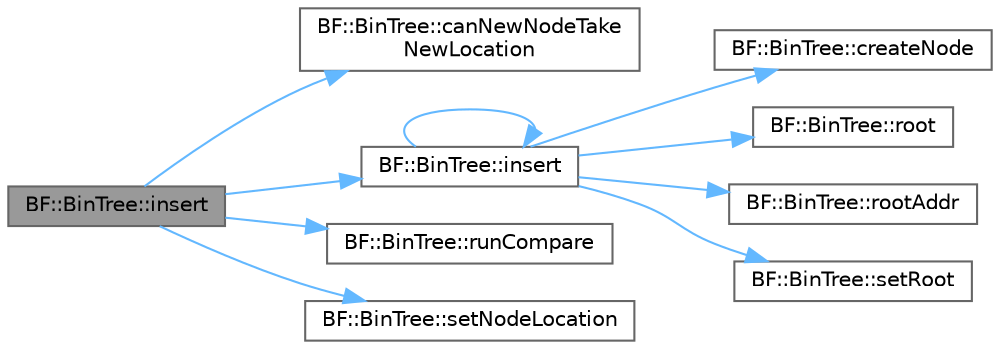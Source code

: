 digraph "BF::BinTree::insert"
{
 // LATEX_PDF_SIZE
  bgcolor="transparent";
  edge [fontname=Helvetica,fontsize=10,labelfontname=Helvetica,labelfontsize=10];
  node [fontname=Helvetica,fontsize=10,shape=box,height=0.2,width=0.4];
  rankdir="LR";
  Node1 [id="Node000001",label="BF::BinTree::insert",height=0.2,width=0.4,color="gray40", fillcolor="grey60", style="filled", fontcolor="black",tooltip=" "];
  Node1 -> Node2 [id="edge1_Node000001_Node000002",color="steelblue1",style="solid",tooltip=" "];
  Node2 [id="Node000002",label="BF::BinTree::canNewNodeTake\lNewLocation",height=0.2,width=0.4,color="grey40", fillcolor="white", style="filled",URL="$dc/d78/classBF_1_1BinTree.html#a71083da04b9731cdf3e9956c87d675db",tooltip=" "];
  Node1 -> Node3 [id="edge2_Node000001_Node000003",color="steelblue1",style="solid",tooltip=" "];
  Node3 [id="Node000003",label="BF::BinTree::insert",height=0.2,width=0.4,color="grey40", fillcolor="white", style="filled",URL="$dc/d78/classBF_1_1BinTree.html#a023765027ef76b6c48085a26196c887c",tooltip=" "];
  Node3 -> Node4 [id="edge3_Node000003_Node000004",color="steelblue1",style="solid",tooltip=" "];
  Node4 [id="Node000004",label="BF::BinTree::createNode",height=0.2,width=0.4,color="grey40", fillcolor="white", style="filled",URL="$dc/d78/classBF_1_1BinTree.html#a3766348db58f02ee97ee6d87c9046df8",tooltip=" "];
  Node3 -> Node3 [id="edge4_Node000003_Node000003",color="steelblue1",style="solid",tooltip=" "];
  Node3 -> Node5 [id="edge5_Node000003_Node000005",color="steelblue1",style="solid",tooltip=" "];
  Node5 [id="Node000005",label="BF::BinTree::root",height=0.2,width=0.4,color="grey40", fillcolor="white", style="filled",URL="$dc/d78/classBF_1_1BinTree.html#aa52144513109a2470b7c7517e3f6b8de",tooltip=" "];
  Node3 -> Node6 [id="edge6_Node000003_Node000006",color="steelblue1",style="solid",tooltip=" "];
  Node6 [id="Node000006",label="BF::BinTree::rootAddr",height=0.2,width=0.4,color="grey40", fillcolor="white", style="filled",URL="$dc/d78/classBF_1_1BinTree.html#a3604f1831e8353b2eb79a03789f8cd29",tooltip="Root accessors."];
  Node3 -> Node7 [id="edge7_Node000003_Node000007",color="steelblue1",style="solid",tooltip=" "];
  Node7 [id="Node000007",label="BF::BinTree::setRoot",height=0.2,width=0.4,color="grey40", fillcolor="white", style="filled",URL="$dc/d78/classBF_1_1BinTree.html#a7a3cf32ccfc8c1030dab93b96c69c9e0",tooltip=" "];
  Node1 -> Node8 [id="edge8_Node000001_Node000008",color="steelblue1",style="solid",tooltip=" "];
  Node8 [id="Node000008",label="BF::BinTree::runCompare",height=0.2,width=0.4,color="grey40", fillcolor="white", style="filled",URL="$dc/d78/classBF_1_1BinTree.html#a8a2b81d79ed13bd1a1e6bff07da54f8d",tooltip=" "];
  Node1 -> Node9 [id="edge9_Node000001_Node000009",color="steelblue1",style="solid",tooltip=" "];
  Node9 [id="Node000009",label="BF::BinTree::setNodeLocation",height=0.2,width=0.4,color="grey40", fillcolor="white", style="filled",URL="$dc/d78/classBF_1_1BinTree.html#a6c078856b910b5e21943cb26b56ed4d2",tooltip=" "];
}
